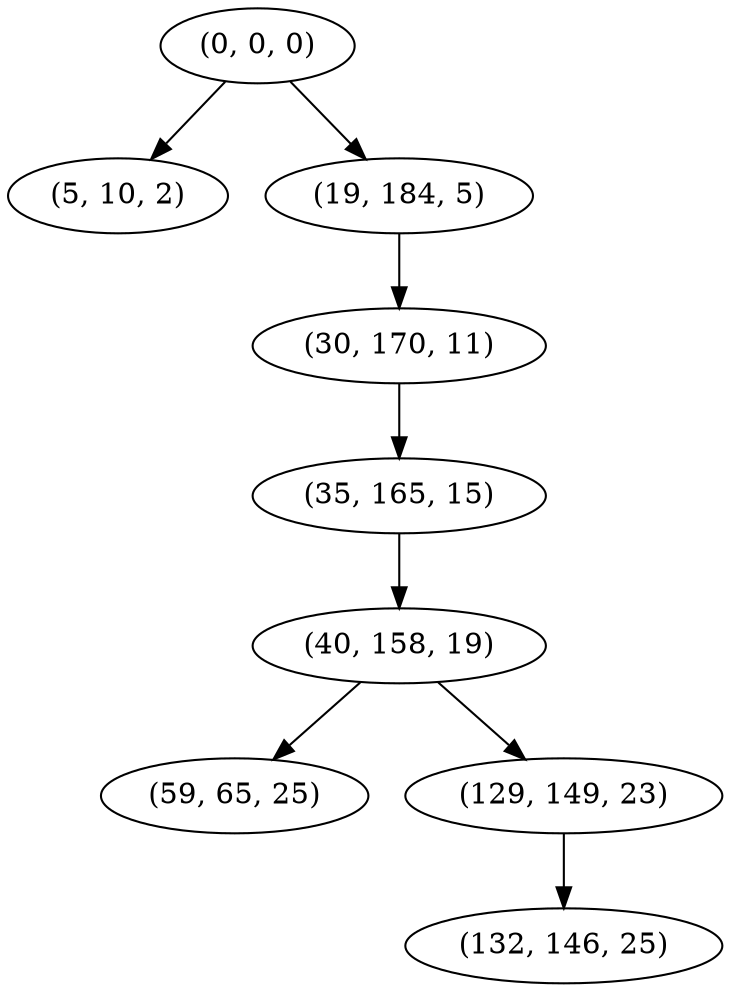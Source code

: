 digraph tree {
    "(0, 0, 0)";
    "(5, 10, 2)";
    "(19, 184, 5)";
    "(30, 170, 11)";
    "(35, 165, 15)";
    "(40, 158, 19)";
    "(59, 65, 25)";
    "(129, 149, 23)";
    "(132, 146, 25)";
    "(0, 0, 0)" -> "(5, 10, 2)";
    "(0, 0, 0)" -> "(19, 184, 5)";
    "(19, 184, 5)" -> "(30, 170, 11)";
    "(30, 170, 11)" -> "(35, 165, 15)";
    "(35, 165, 15)" -> "(40, 158, 19)";
    "(40, 158, 19)" -> "(59, 65, 25)";
    "(40, 158, 19)" -> "(129, 149, 23)";
    "(129, 149, 23)" -> "(132, 146, 25)";
}
